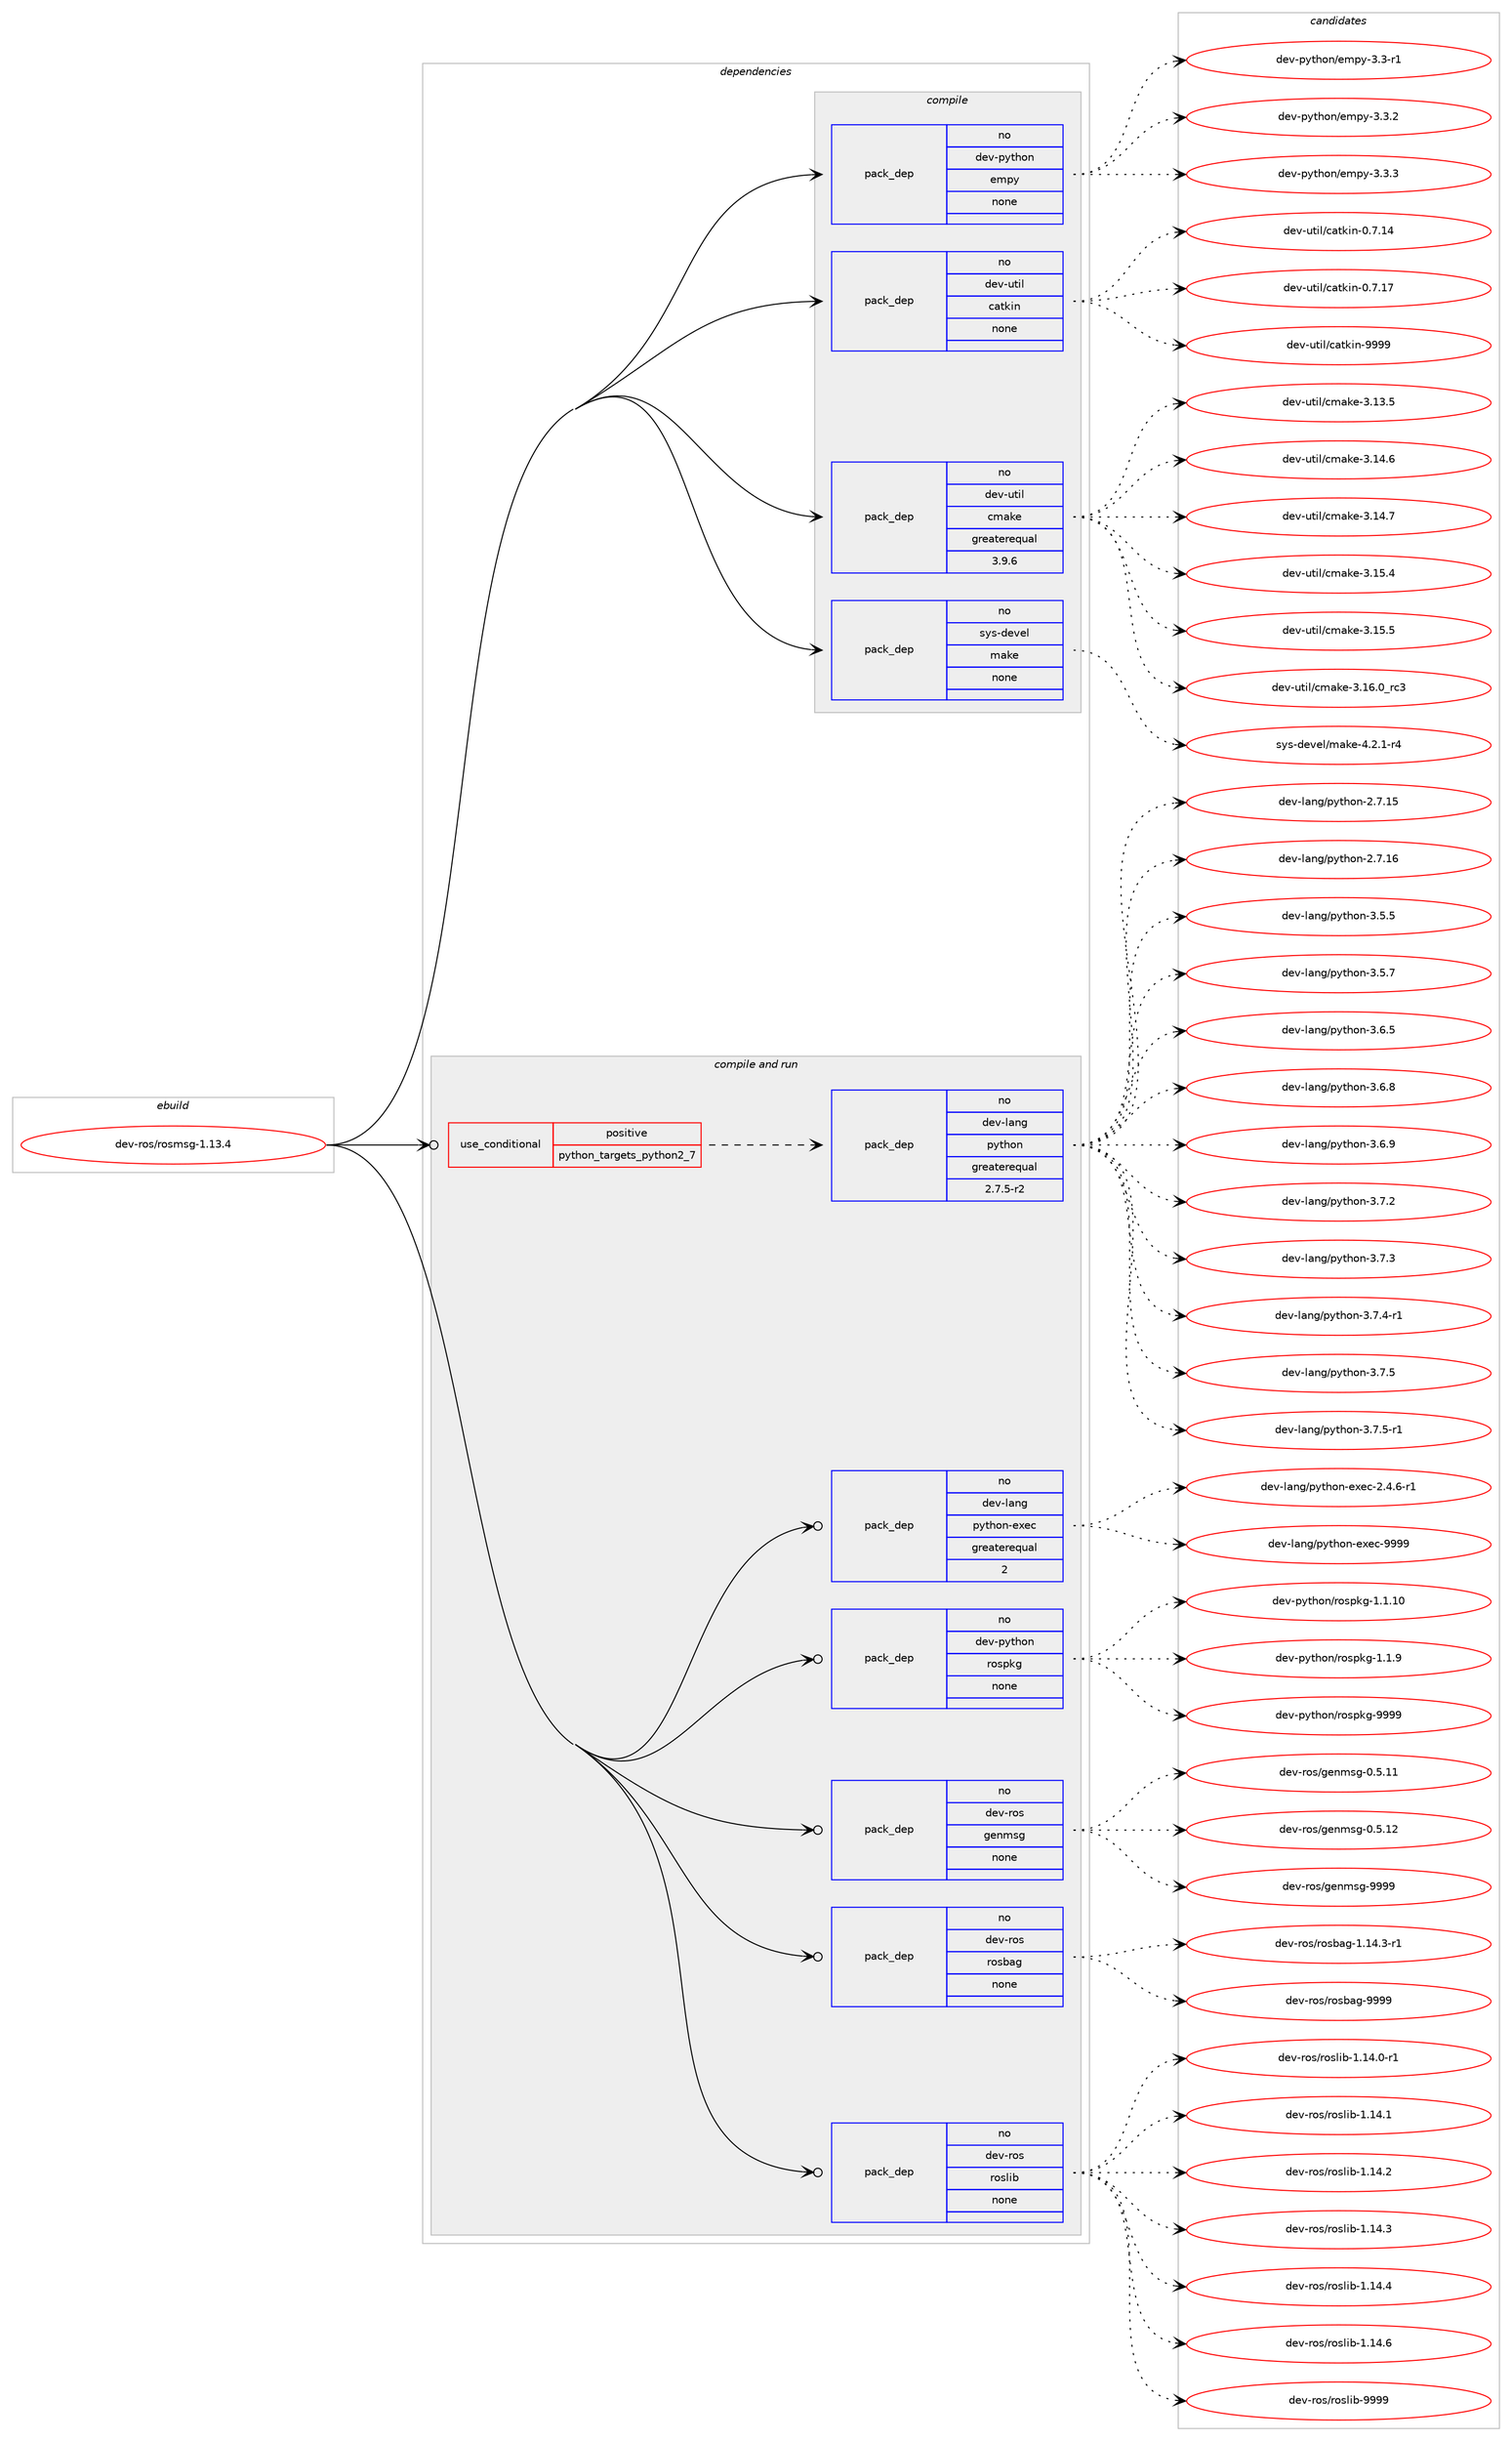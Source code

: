 digraph prolog {

# *************
# Graph options
# *************

newrank=true;
concentrate=true;
compound=true;
graph [rankdir=LR,fontname=Helvetica,fontsize=10,ranksep=1.5];#, ranksep=2.5, nodesep=0.2];
edge  [arrowhead=vee];
node  [fontname=Helvetica,fontsize=10];

# **********
# The ebuild
# **********

subgraph cluster_leftcol {
color=gray;
rank=same;
label=<<i>ebuild</i>>;
id [label="dev-ros/rosmsg-1.13.4", color=red, width=4, href="../dev-ros/rosmsg-1.13.4.svg"];
}

# ****************
# The dependencies
# ****************

subgraph cluster_midcol {
color=gray;
label=<<i>dependencies</i>>;
subgraph cluster_compile {
fillcolor="#eeeeee";
style=filled;
label=<<i>compile</i>>;
subgraph pack495560 {
dependency662257 [label=<<TABLE BORDER="0" CELLBORDER="1" CELLSPACING="0" CELLPADDING="4" WIDTH="220"><TR><TD ROWSPAN="6" CELLPADDING="30">pack_dep</TD></TR><TR><TD WIDTH="110">no</TD></TR><TR><TD>dev-python</TD></TR><TR><TD>empy</TD></TR><TR><TD>none</TD></TR><TR><TD></TD></TR></TABLE>>, shape=none, color=blue];
}
id:e -> dependency662257:w [weight=20,style="solid",arrowhead="vee"];
subgraph pack495561 {
dependency662258 [label=<<TABLE BORDER="0" CELLBORDER="1" CELLSPACING="0" CELLPADDING="4" WIDTH="220"><TR><TD ROWSPAN="6" CELLPADDING="30">pack_dep</TD></TR><TR><TD WIDTH="110">no</TD></TR><TR><TD>dev-util</TD></TR><TR><TD>catkin</TD></TR><TR><TD>none</TD></TR><TR><TD></TD></TR></TABLE>>, shape=none, color=blue];
}
id:e -> dependency662258:w [weight=20,style="solid",arrowhead="vee"];
subgraph pack495562 {
dependency662259 [label=<<TABLE BORDER="0" CELLBORDER="1" CELLSPACING="0" CELLPADDING="4" WIDTH="220"><TR><TD ROWSPAN="6" CELLPADDING="30">pack_dep</TD></TR><TR><TD WIDTH="110">no</TD></TR><TR><TD>dev-util</TD></TR><TR><TD>cmake</TD></TR><TR><TD>greaterequal</TD></TR><TR><TD>3.9.6</TD></TR></TABLE>>, shape=none, color=blue];
}
id:e -> dependency662259:w [weight=20,style="solid",arrowhead="vee"];
subgraph pack495563 {
dependency662260 [label=<<TABLE BORDER="0" CELLBORDER="1" CELLSPACING="0" CELLPADDING="4" WIDTH="220"><TR><TD ROWSPAN="6" CELLPADDING="30">pack_dep</TD></TR><TR><TD WIDTH="110">no</TD></TR><TR><TD>sys-devel</TD></TR><TR><TD>make</TD></TR><TR><TD>none</TD></TR><TR><TD></TD></TR></TABLE>>, shape=none, color=blue];
}
id:e -> dependency662260:w [weight=20,style="solid",arrowhead="vee"];
}
subgraph cluster_compileandrun {
fillcolor="#eeeeee";
style=filled;
label=<<i>compile and run</i>>;
subgraph cond154791 {
dependency662261 [label=<<TABLE BORDER="0" CELLBORDER="1" CELLSPACING="0" CELLPADDING="4"><TR><TD ROWSPAN="3" CELLPADDING="10">use_conditional</TD></TR><TR><TD>positive</TD></TR><TR><TD>python_targets_python2_7</TD></TR></TABLE>>, shape=none, color=red];
subgraph pack495564 {
dependency662262 [label=<<TABLE BORDER="0" CELLBORDER="1" CELLSPACING="0" CELLPADDING="4" WIDTH="220"><TR><TD ROWSPAN="6" CELLPADDING="30">pack_dep</TD></TR><TR><TD WIDTH="110">no</TD></TR><TR><TD>dev-lang</TD></TR><TR><TD>python</TD></TR><TR><TD>greaterequal</TD></TR><TR><TD>2.7.5-r2</TD></TR></TABLE>>, shape=none, color=blue];
}
dependency662261:e -> dependency662262:w [weight=20,style="dashed",arrowhead="vee"];
}
id:e -> dependency662261:w [weight=20,style="solid",arrowhead="odotvee"];
subgraph pack495565 {
dependency662263 [label=<<TABLE BORDER="0" CELLBORDER="1" CELLSPACING="0" CELLPADDING="4" WIDTH="220"><TR><TD ROWSPAN="6" CELLPADDING="30">pack_dep</TD></TR><TR><TD WIDTH="110">no</TD></TR><TR><TD>dev-lang</TD></TR><TR><TD>python-exec</TD></TR><TR><TD>greaterequal</TD></TR><TR><TD>2</TD></TR></TABLE>>, shape=none, color=blue];
}
id:e -> dependency662263:w [weight=20,style="solid",arrowhead="odotvee"];
subgraph pack495566 {
dependency662264 [label=<<TABLE BORDER="0" CELLBORDER="1" CELLSPACING="0" CELLPADDING="4" WIDTH="220"><TR><TD ROWSPAN="6" CELLPADDING="30">pack_dep</TD></TR><TR><TD WIDTH="110">no</TD></TR><TR><TD>dev-python</TD></TR><TR><TD>rospkg</TD></TR><TR><TD>none</TD></TR><TR><TD></TD></TR></TABLE>>, shape=none, color=blue];
}
id:e -> dependency662264:w [weight=20,style="solid",arrowhead="odotvee"];
subgraph pack495567 {
dependency662265 [label=<<TABLE BORDER="0" CELLBORDER="1" CELLSPACING="0" CELLPADDING="4" WIDTH="220"><TR><TD ROWSPAN="6" CELLPADDING="30">pack_dep</TD></TR><TR><TD WIDTH="110">no</TD></TR><TR><TD>dev-ros</TD></TR><TR><TD>genmsg</TD></TR><TR><TD>none</TD></TR><TR><TD></TD></TR></TABLE>>, shape=none, color=blue];
}
id:e -> dependency662265:w [weight=20,style="solid",arrowhead="odotvee"];
subgraph pack495568 {
dependency662266 [label=<<TABLE BORDER="0" CELLBORDER="1" CELLSPACING="0" CELLPADDING="4" WIDTH="220"><TR><TD ROWSPAN="6" CELLPADDING="30">pack_dep</TD></TR><TR><TD WIDTH="110">no</TD></TR><TR><TD>dev-ros</TD></TR><TR><TD>rosbag</TD></TR><TR><TD>none</TD></TR><TR><TD></TD></TR></TABLE>>, shape=none, color=blue];
}
id:e -> dependency662266:w [weight=20,style="solid",arrowhead="odotvee"];
subgraph pack495569 {
dependency662267 [label=<<TABLE BORDER="0" CELLBORDER="1" CELLSPACING="0" CELLPADDING="4" WIDTH="220"><TR><TD ROWSPAN="6" CELLPADDING="30">pack_dep</TD></TR><TR><TD WIDTH="110">no</TD></TR><TR><TD>dev-ros</TD></TR><TR><TD>roslib</TD></TR><TR><TD>none</TD></TR><TR><TD></TD></TR></TABLE>>, shape=none, color=blue];
}
id:e -> dependency662267:w [weight=20,style="solid",arrowhead="odotvee"];
}
subgraph cluster_run {
fillcolor="#eeeeee";
style=filled;
label=<<i>run</i>>;
}
}

# **************
# The candidates
# **************

subgraph cluster_choices {
rank=same;
color=gray;
label=<<i>candidates</i>>;

subgraph choice495560 {
color=black;
nodesep=1;
choice1001011184511212111610411111047101109112121455146514511449 [label="dev-python/empy-3.3-r1", color=red, width=4,href="../dev-python/empy-3.3-r1.svg"];
choice1001011184511212111610411111047101109112121455146514650 [label="dev-python/empy-3.3.2", color=red, width=4,href="../dev-python/empy-3.3.2.svg"];
choice1001011184511212111610411111047101109112121455146514651 [label="dev-python/empy-3.3.3", color=red, width=4,href="../dev-python/empy-3.3.3.svg"];
dependency662257:e -> choice1001011184511212111610411111047101109112121455146514511449:w [style=dotted,weight="100"];
dependency662257:e -> choice1001011184511212111610411111047101109112121455146514650:w [style=dotted,weight="100"];
dependency662257:e -> choice1001011184511212111610411111047101109112121455146514651:w [style=dotted,weight="100"];
}
subgraph choice495561 {
color=black;
nodesep=1;
choice1001011184511711610510847999711610710511045484655464952 [label="dev-util/catkin-0.7.14", color=red, width=4,href="../dev-util/catkin-0.7.14.svg"];
choice1001011184511711610510847999711610710511045484655464955 [label="dev-util/catkin-0.7.17", color=red, width=4,href="../dev-util/catkin-0.7.17.svg"];
choice100101118451171161051084799971161071051104557575757 [label="dev-util/catkin-9999", color=red, width=4,href="../dev-util/catkin-9999.svg"];
dependency662258:e -> choice1001011184511711610510847999711610710511045484655464952:w [style=dotted,weight="100"];
dependency662258:e -> choice1001011184511711610510847999711610710511045484655464955:w [style=dotted,weight="100"];
dependency662258:e -> choice100101118451171161051084799971161071051104557575757:w [style=dotted,weight="100"];
}
subgraph choice495562 {
color=black;
nodesep=1;
choice1001011184511711610510847991099710710145514649514653 [label="dev-util/cmake-3.13.5", color=red, width=4,href="../dev-util/cmake-3.13.5.svg"];
choice1001011184511711610510847991099710710145514649524654 [label="dev-util/cmake-3.14.6", color=red, width=4,href="../dev-util/cmake-3.14.6.svg"];
choice1001011184511711610510847991099710710145514649524655 [label="dev-util/cmake-3.14.7", color=red, width=4,href="../dev-util/cmake-3.14.7.svg"];
choice1001011184511711610510847991099710710145514649534652 [label="dev-util/cmake-3.15.4", color=red, width=4,href="../dev-util/cmake-3.15.4.svg"];
choice1001011184511711610510847991099710710145514649534653 [label="dev-util/cmake-3.15.5", color=red, width=4,href="../dev-util/cmake-3.15.5.svg"];
choice1001011184511711610510847991099710710145514649544648951149951 [label="dev-util/cmake-3.16.0_rc3", color=red, width=4,href="../dev-util/cmake-3.16.0_rc3.svg"];
dependency662259:e -> choice1001011184511711610510847991099710710145514649514653:w [style=dotted,weight="100"];
dependency662259:e -> choice1001011184511711610510847991099710710145514649524654:w [style=dotted,weight="100"];
dependency662259:e -> choice1001011184511711610510847991099710710145514649524655:w [style=dotted,weight="100"];
dependency662259:e -> choice1001011184511711610510847991099710710145514649534652:w [style=dotted,weight="100"];
dependency662259:e -> choice1001011184511711610510847991099710710145514649534653:w [style=dotted,weight="100"];
dependency662259:e -> choice1001011184511711610510847991099710710145514649544648951149951:w [style=dotted,weight="100"];
}
subgraph choice495563 {
color=black;
nodesep=1;
choice1151211154510010111810110847109971071014552465046494511452 [label="sys-devel/make-4.2.1-r4", color=red, width=4,href="../sys-devel/make-4.2.1-r4.svg"];
dependency662260:e -> choice1151211154510010111810110847109971071014552465046494511452:w [style=dotted,weight="100"];
}
subgraph choice495564 {
color=black;
nodesep=1;
choice10010111845108971101034711212111610411111045504655464953 [label="dev-lang/python-2.7.15", color=red, width=4,href="../dev-lang/python-2.7.15.svg"];
choice10010111845108971101034711212111610411111045504655464954 [label="dev-lang/python-2.7.16", color=red, width=4,href="../dev-lang/python-2.7.16.svg"];
choice100101118451089711010347112121116104111110455146534653 [label="dev-lang/python-3.5.5", color=red, width=4,href="../dev-lang/python-3.5.5.svg"];
choice100101118451089711010347112121116104111110455146534655 [label="dev-lang/python-3.5.7", color=red, width=4,href="../dev-lang/python-3.5.7.svg"];
choice100101118451089711010347112121116104111110455146544653 [label="dev-lang/python-3.6.5", color=red, width=4,href="../dev-lang/python-3.6.5.svg"];
choice100101118451089711010347112121116104111110455146544656 [label="dev-lang/python-3.6.8", color=red, width=4,href="../dev-lang/python-3.6.8.svg"];
choice100101118451089711010347112121116104111110455146544657 [label="dev-lang/python-3.6.9", color=red, width=4,href="../dev-lang/python-3.6.9.svg"];
choice100101118451089711010347112121116104111110455146554650 [label="dev-lang/python-3.7.2", color=red, width=4,href="../dev-lang/python-3.7.2.svg"];
choice100101118451089711010347112121116104111110455146554651 [label="dev-lang/python-3.7.3", color=red, width=4,href="../dev-lang/python-3.7.3.svg"];
choice1001011184510897110103471121211161041111104551465546524511449 [label="dev-lang/python-3.7.4-r1", color=red, width=4,href="../dev-lang/python-3.7.4-r1.svg"];
choice100101118451089711010347112121116104111110455146554653 [label="dev-lang/python-3.7.5", color=red, width=4,href="../dev-lang/python-3.7.5.svg"];
choice1001011184510897110103471121211161041111104551465546534511449 [label="dev-lang/python-3.7.5-r1", color=red, width=4,href="../dev-lang/python-3.7.5-r1.svg"];
dependency662262:e -> choice10010111845108971101034711212111610411111045504655464953:w [style=dotted,weight="100"];
dependency662262:e -> choice10010111845108971101034711212111610411111045504655464954:w [style=dotted,weight="100"];
dependency662262:e -> choice100101118451089711010347112121116104111110455146534653:w [style=dotted,weight="100"];
dependency662262:e -> choice100101118451089711010347112121116104111110455146534655:w [style=dotted,weight="100"];
dependency662262:e -> choice100101118451089711010347112121116104111110455146544653:w [style=dotted,weight="100"];
dependency662262:e -> choice100101118451089711010347112121116104111110455146544656:w [style=dotted,weight="100"];
dependency662262:e -> choice100101118451089711010347112121116104111110455146544657:w [style=dotted,weight="100"];
dependency662262:e -> choice100101118451089711010347112121116104111110455146554650:w [style=dotted,weight="100"];
dependency662262:e -> choice100101118451089711010347112121116104111110455146554651:w [style=dotted,weight="100"];
dependency662262:e -> choice1001011184510897110103471121211161041111104551465546524511449:w [style=dotted,weight="100"];
dependency662262:e -> choice100101118451089711010347112121116104111110455146554653:w [style=dotted,weight="100"];
dependency662262:e -> choice1001011184510897110103471121211161041111104551465546534511449:w [style=dotted,weight="100"];
}
subgraph choice495565 {
color=black;
nodesep=1;
choice10010111845108971101034711212111610411111045101120101994550465246544511449 [label="dev-lang/python-exec-2.4.6-r1", color=red, width=4,href="../dev-lang/python-exec-2.4.6-r1.svg"];
choice10010111845108971101034711212111610411111045101120101994557575757 [label="dev-lang/python-exec-9999", color=red, width=4,href="../dev-lang/python-exec-9999.svg"];
dependency662263:e -> choice10010111845108971101034711212111610411111045101120101994550465246544511449:w [style=dotted,weight="100"];
dependency662263:e -> choice10010111845108971101034711212111610411111045101120101994557575757:w [style=dotted,weight="100"];
}
subgraph choice495566 {
color=black;
nodesep=1;
choice100101118451121211161041111104711411111511210710345494649464948 [label="dev-python/rospkg-1.1.10", color=red, width=4,href="../dev-python/rospkg-1.1.10.svg"];
choice1001011184511212111610411111047114111115112107103454946494657 [label="dev-python/rospkg-1.1.9", color=red, width=4,href="../dev-python/rospkg-1.1.9.svg"];
choice10010111845112121116104111110471141111151121071034557575757 [label="dev-python/rospkg-9999", color=red, width=4,href="../dev-python/rospkg-9999.svg"];
dependency662264:e -> choice100101118451121211161041111104711411111511210710345494649464948:w [style=dotted,weight="100"];
dependency662264:e -> choice1001011184511212111610411111047114111115112107103454946494657:w [style=dotted,weight="100"];
dependency662264:e -> choice10010111845112121116104111110471141111151121071034557575757:w [style=dotted,weight="100"];
}
subgraph choice495567 {
color=black;
nodesep=1;
choice100101118451141111154710310111010911510345484653464949 [label="dev-ros/genmsg-0.5.11", color=red, width=4,href="../dev-ros/genmsg-0.5.11.svg"];
choice100101118451141111154710310111010911510345484653464950 [label="dev-ros/genmsg-0.5.12", color=red, width=4,href="../dev-ros/genmsg-0.5.12.svg"];
choice10010111845114111115471031011101091151034557575757 [label="dev-ros/genmsg-9999", color=red, width=4,href="../dev-ros/genmsg-9999.svg"];
dependency662265:e -> choice100101118451141111154710310111010911510345484653464949:w [style=dotted,weight="100"];
dependency662265:e -> choice100101118451141111154710310111010911510345484653464950:w [style=dotted,weight="100"];
dependency662265:e -> choice10010111845114111115471031011101091151034557575757:w [style=dotted,weight="100"];
}
subgraph choice495568 {
color=black;
nodesep=1;
choice10010111845114111115471141111159897103454946495246514511449 [label="dev-ros/rosbag-1.14.3-r1", color=red, width=4,href="../dev-ros/rosbag-1.14.3-r1.svg"];
choice100101118451141111154711411111598971034557575757 [label="dev-ros/rosbag-9999", color=red, width=4,href="../dev-ros/rosbag-9999.svg"];
dependency662266:e -> choice10010111845114111115471141111159897103454946495246514511449:w [style=dotted,weight="100"];
dependency662266:e -> choice100101118451141111154711411111598971034557575757:w [style=dotted,weight="100"];
}
subgraph choice495569 {
color=black;
nodesep=1;
choice100101118451141111154711411111510810598454946495246484511449 [label="dev-ros/roslib-1.14.0-r1", color=red, width=4,href="../dev-ros/roslib-1.14.0-r1.svg"];
choice10010111845114111115471141111151081059845494649524649 [label="dev-ros/roslib-1.14.1", color=red, width=4,href="../dev-ros/roslib-1.14.1.svg"];
choice10010111845114111115471141111151081059845494649524650 [label="dev-ros/roslib-1.14.2", color=red, width=4,href="../dev-ros/roslib-1.14.2.svg"];
choice10010111845114111115471141111151081059845494649524651 [label="dev-ros/roslib-1.14.3", color=red, width=4,href="../dev-ros/roslib-1.14.3.svg"];
choice10010111845114111115471141111151081059845494649524652 [label="dev-ros/roslib-1.14.4", color=red, width=4,href="../dev-ros/roslib-1.14.4.svg"];
choice10010111845114111115471141111151081059845494649524654 [label="dev-ros/roslib-1.14.6", color=red, width=4,href="../dev-ros/roslib-1.14.6.svg"];
choice1001011184511411111547114111115108105984557575757 [label="dev-ros/roslib-9999", color=red, width=4,href="../dev-ros/roslib-9999.svg"];
dependency662267:e -> choice100101118451141111154711411111510810598454946495246484511449:w [style=dotted,weight="100"];
dependency662267:e -> choice10010111845114111115471141111151081059845494649524649:w [style=dotted,weight="100"];
dependency662267:e -> choice10010111845114111115471141111151081059845494649524650:w [style=dotted,weight="100"];
dependency662267:e -> choice10010111845114111115471141111151081059845494649524651:w [style=dotted,weight="100"];
dependency662267:e -> choice10010111845114111115471141111151081059845494649524652:w [style=dotted,weight="100"];
dependency662267:e -> choice10010111845114111115471141111151081059845494649524654:w [style=dotted,weight="100"];
dependency662267:e -> choice1001011184511411111547114111115108105984557575757:w [style=dotted,weight="100"];
}
}

}
